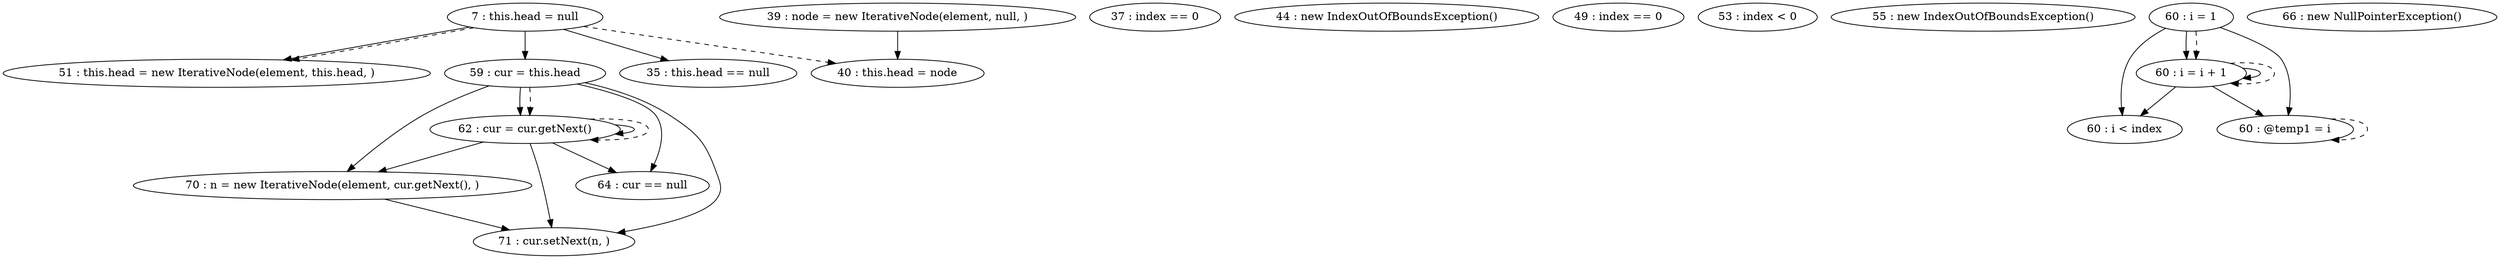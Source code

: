 digraph G {
"7 : this.head = null"
"7 : this.head = null" -> "51 : this.head = new IterativeNode(element, this.head, )"
"7 : this.head = null" -> "59 : cur = this.head"
"7 : this.head = null" -> "35 : this.head == null"
"7 : this.head = null" -> "51 : this.head = new IterativeNode(element, this.head, )" [style=dashed]
"7 : this.head = null" -> "40 : this.head = node" [style=dashed]
"35 : this.head == null"
"37 : index == 0"
"39 : node = new IterativeNode(element, null, )"
"39 : node = new IterativeNode(element, null, )" -> "40 : this.head = node"
"40 : this.head = node"
"44 : new IndexOutOfBoundsException()"
"49 : index == 0"
"51 : this.head = new IterativeNode(element, this.head, )"
"53 : index < 0"
"55 : new IndexOutOfBoundsException()"
"59 : cur = this.head"
"59 : cur = this.head" -> "62 : cur = cur.getNext()"
"59 : cur = this.head" -> "70 : n = new IterativeNode(element, cur.getNext(), )"
"59 : cur = this.head" -> "71 : cur.setNext(n, )"
"59 : cur = this.head" -> "64 : cur == null"
"59 : cur = this.head" -> "62 : cur = cur.getNext()" [style=dashed]
"60 : i = 1"
"60 : i = 1" -> "60 : i = i + 1"
"60 : i = 1" -> "60 : i < index"
"60 : i = 1" -> "60 : @temp1 = i"
"60 : i = 1" -> "60 : i = i + 1" [style=dashed]
"60 : i < index"
"62 : cur = cur.getNext()"
"62 : cur = cur.getNext()" -> "62 : cur = cur.getNext()"
"62 : cur = cur.getNext()" -> "70 : n = new IterativeNode(element, cur.getNext(), )"
"62 : cur = cur.getNext()" -> "71 : cur.setNext(n, )"
"62 : cur = cur.getNext()" -> "64 : cur == null"
"62 : cur = cur.getNext()" -> "62 : cur = cur.getNext()" [style=dashed]
"60 : @temp1 = i"
"60 : @temp1 = i" -> "60 : @temp1 = i" [style=dashed]
"60 : i = i + 1"
"60 : i = i + 1" -> "60 : i = i + 1"
"60 : i = i + 1" -> "60 : i < index"
"60 : i = i + 1" -> "60 : @temp1 = i"
"60 : i = i + 1" -> "60 : i = i + 1" [style=dashed]
"64 : cur == null"
"66 : new NullPointerException()"
"70 : n = new IterativeNode(element, cur.getNext(), )"
"70 : n = new IterativeNode(element, cur.getNext(), )" -> "71 : cur.setNext(n, )"
"71 : cur.setNext(n, )"
}